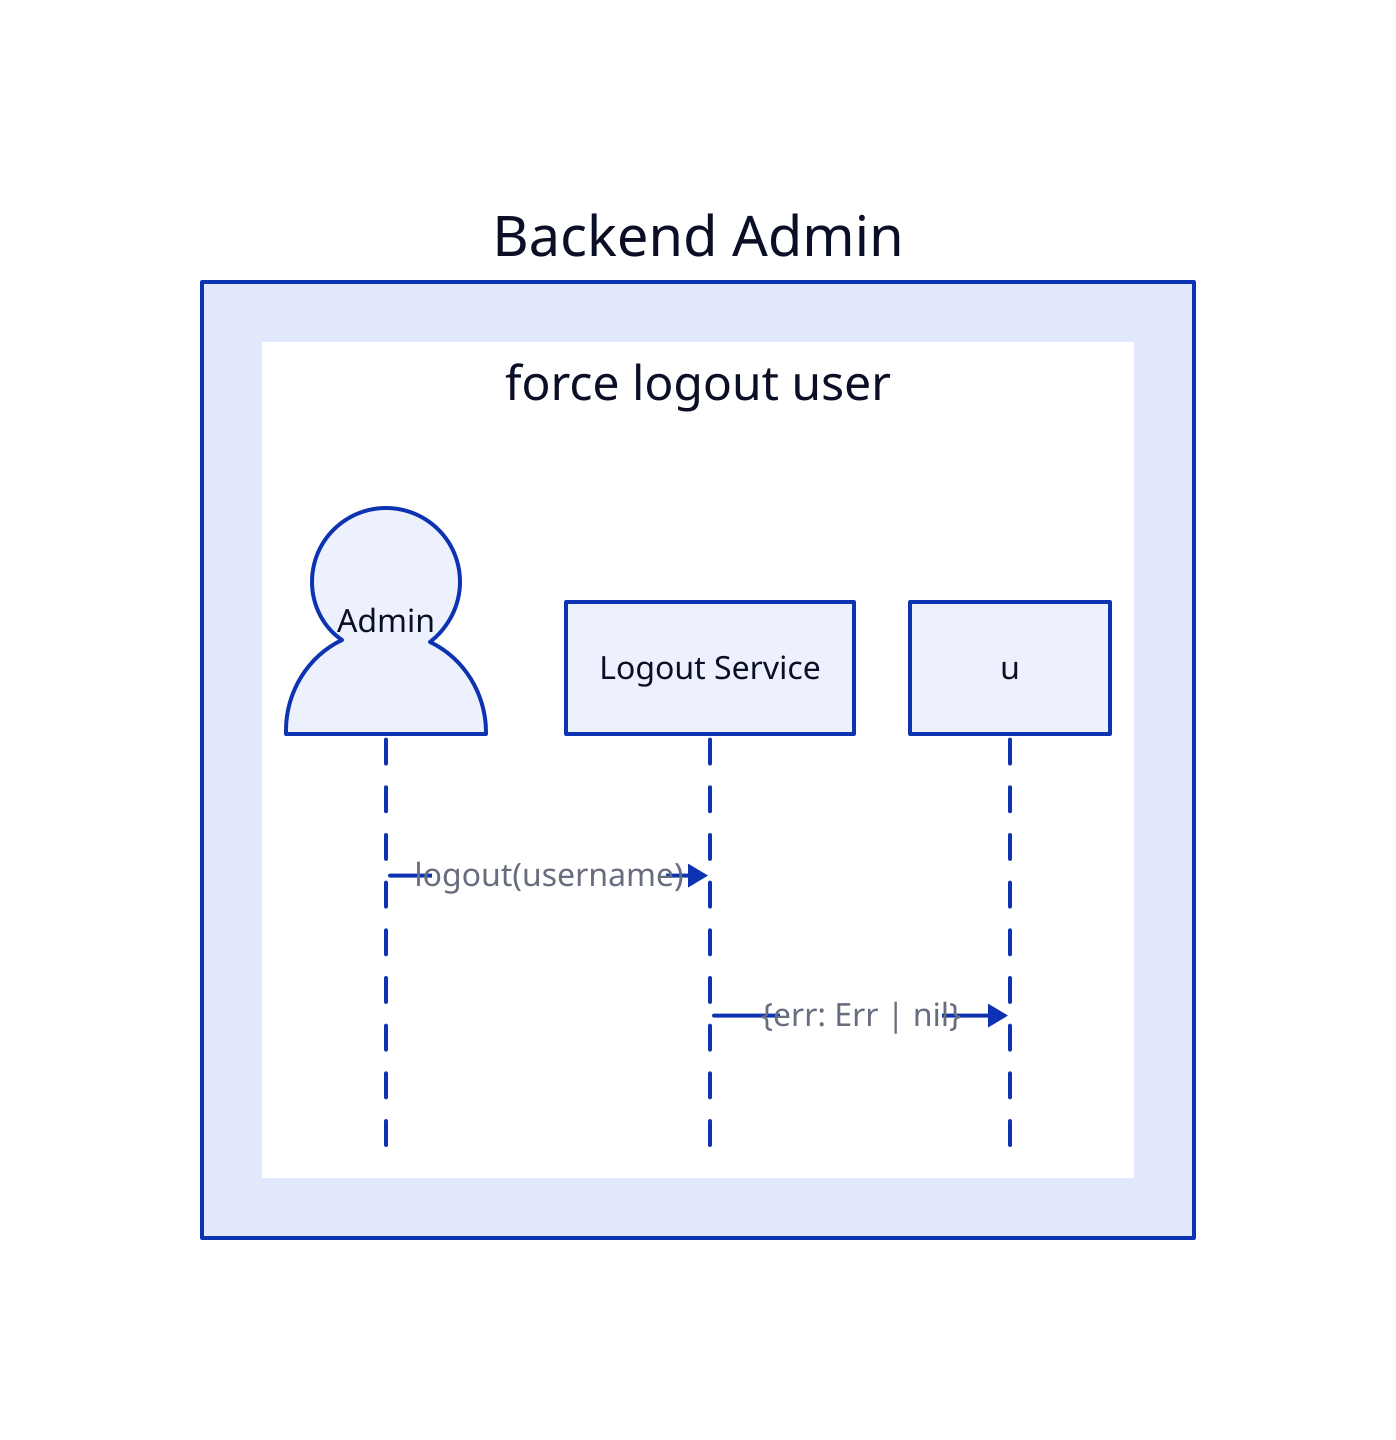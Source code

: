 vars: {
  d2-config: {
    layout-engine: dagre
  }
}

Backend Admin: {
  force logout user: {
    shape: sequence_diagram
    a: Admin
    a.shape: Person
    los: Logout Service
    a -> los: 'logout(username)'
    los -> u: '{err: Err | nil}'
  }
}
